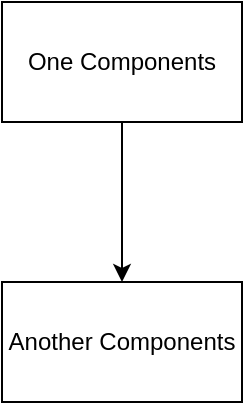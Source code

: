 <mxfile version="20.6.0" type="github">
  <diagram id="2k_c9eLfm2HTLdyXUo4h" name="Page-1">
    <mxGraphModel dx="1255" dy="871" grid="1" gridSize="10" guides="1" tooltips="1" connect="1" arrows="1" fold="1" page="1" pageScale="1" pageWidth="827" pageHeight="1169" math="0" shadow="0">
      <root>
        <mxCell id="0" />
        <mxCell id="1" parent="0" />
        <mxCell id="BKJ63QhoIdQZSpEji7tN-5" value="" style="edgeStyle=orthogonalEdgeStyle;rounded=0;orthogonalLoop=1;jettySize=auto;html=1;" edge="1" parent="1" source="BKJ63QhoIdQZSpEji7tN-1" target="BKJ63QhoIdQZSpEji7tN-4">
          <mxGeometry relative="1" as="geometry" />
        </mxCell>
        <mxCell id="BKJ63QhoIdQZSpEji7tN-1" value="One Components" style="rounded=0;whiteSpace=wrap;html=1;" vertex="1" parent="1">
          <mxGeometry x="260" y="150" width="120" height="60" as="geometry" />
        </mxCell>
        <mxCell id="BKJ63QhoIdQZSpEji7tN-4" value="Another Components" style="whiteSpace=wrap;html=1;rounded=0;" vertex="1" parent="1">
          <mxGeometry x="260" y="290" width="120" height="60" as="geometry" />
        </mxCell>
      </root>
    </mxGraphModel>
  </diagram>
</mxfile>

